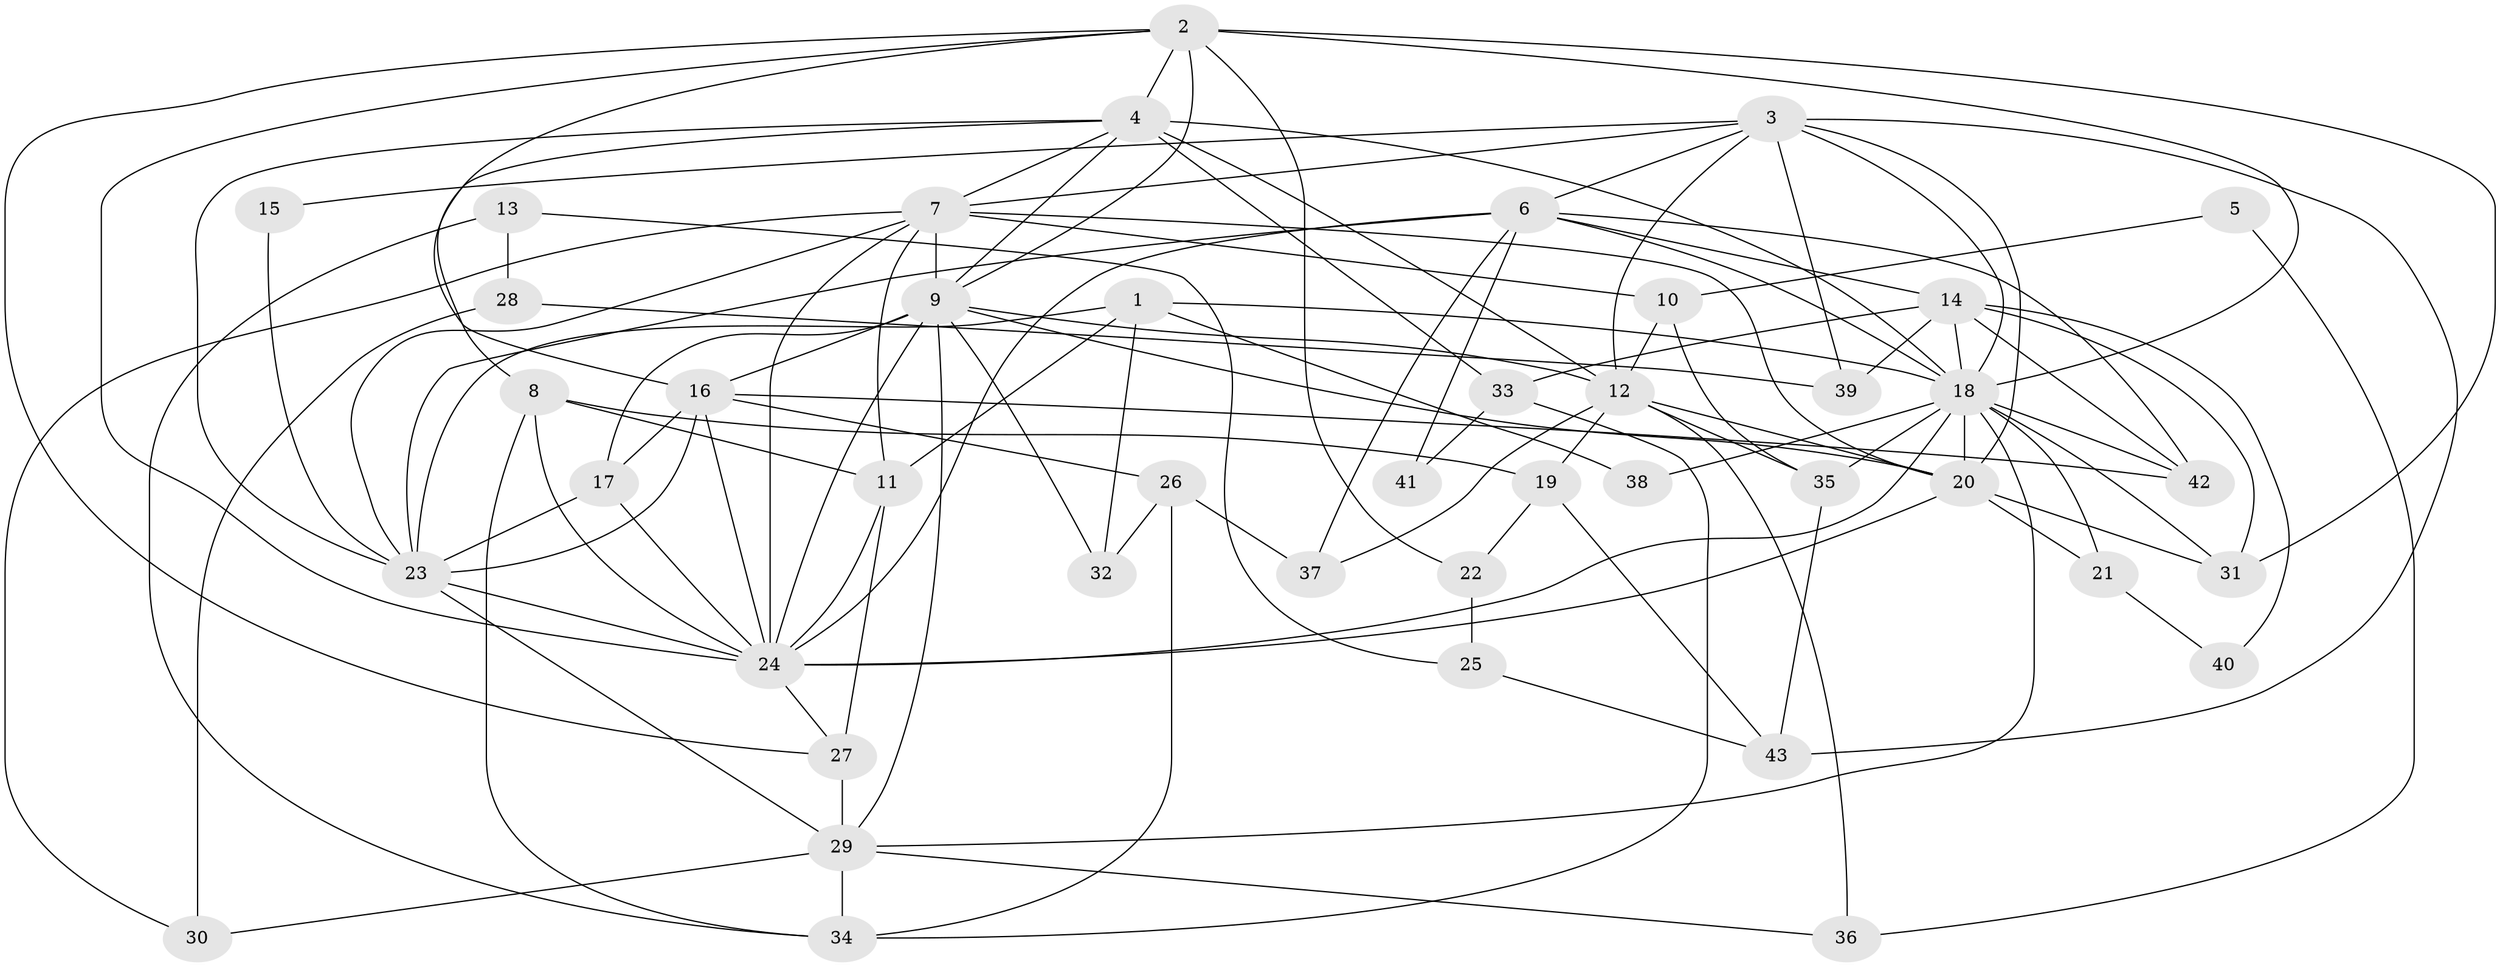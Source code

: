 // original degree distribution, {5: 0.29411764705882354, 4: 0.24705882352941178, 2: 0.12941176470588237, 6: 0.08235294117647059, 3: 0.23529411764705882, 7: 0.011764705882352941}
// Generated by graph-tools (version 1.1) at 2025/51/03/04/25 22:51:08]
// undirected, 43 vertices, 112 edges
graph export_dot {
  node [color=gray90,style=filled];
  1;
  2;
  3;
  4;
  5;
  6;
  7;
  8;
  9;
  10;
  11;
  12;
  13;
  14;
  15;
  16;
  17;
  18;
  19;
  20;
  21;
  22;
  23;
  24;
  25;
  26;
  27;
  28;
  29;
  30;
  31;
  32;
  33;
  34;
  35;
  36;
  37;
  38;
  39;
  40;
  41;
  42;
  43;
  1 -- 11 [weight=1.0];
  1 -- 18 [weight=1.0];
  1 -- 23 [weight=1.0];
  1 -- 32 [weight=1.0];
  1 -- 38 [weight=1.0];
  2 -- 4 [weight=1.0];
  2 -- 9 [weight=1.0];
  2 -- 16 [weight=1.0];
  2 -- 18 [weight=1.0];
  2 -- 22 [weight=1.0];
  2 -- 24 [weight=1.0];
  2 -- 27 [weight=1.0];
  2 -- 31 [weight=1.0];
  3 -- 6 [weight=1.0];
  3 -- 7 [weight=1.0];
  3 -- 12 [weight=1.0];
  3 -- 15 [weight=1.0];
  3 -- 18 [weight=1.0];
  3 -- 20 [weight=1.0];
  3 -- 39 [weight=1.0];
  3 -- 43 [weight=1.0];
  4 -- 7 [weight=1.0];
  4 -- 8 [weight=1.0];
  4 -- 9 [weight=1.0];
  4 -- 12 [weight=1.0];
  4 -- 18 [weight=1.0];
  4 -- 23 [weight=1.0];
  4 -- 33 [weight=1.0];
  5 -- 10 [weight=1.0];
  5 -- 36 [weight=1.0];
  6 -- 14 [weight=1.0];
  6 -- 18 [weight=1.0];
  6 -- 23 [weight=1.0];
  6 -- 24 [weight=1.0];
  6 -- 37 [weight=2.0];
  6 -- 41 [weight=1.0];
  6 -- 42 [weight=1.0];
  7 -- 9 [weight=1.0];
  7 -- 10 [weight=2.0];
  7 -- 11 [weight=1.0];
  7 -- 20 [weight=2.0];
  7 -- 23 [weight=1.0];
  7 -- 24 [weight=3.0];
  7 -- 30 [weight=1.0];
  8 -- 11 [weight=2.0];
  8 -- 19 [weight=1.0];
  8 -- 24 [weight=1.0];
  8 -- 34 [weight=1.0];
  9 -- 12 [weight=1.0];
  9 -- 16 [weight=1.0];
  9 -- 17 [weight=1.0];
  9 -- 20 [weight=1.0];
  9 -- 24 [weight=2.0];
  9 -- 29 [weight=1.0];
  9 -- 32 [weight=1.0];
  10 -- 12 [weight=1.0];
  10 -- 35 [weight=1.0];
  11 -- 24 [weight=1.0];
  11 -- 27 [weight=1.0];
  12 -- 19 [weight=1.0];
  12 -- 20 [weight=3.0];
  12 -- 35 [weight=2.0];
  12 -- 36 [weight=1.0];
  12 -- 37 [weight=1.0];
  13 -- 25 [weight=1.0];
  13 -- 28 [weight=1.0];
  13 -- 34 [weight=1.0];
  14 -- 18 [weight=1.0];
  14 -- 31 [weight=1.0];
  14 -- 33 [weight=1.0];
  14 -- 39 [weight=2.0];
  14 -- 40 [weight=1.0];
  14 -- 42 [weight=1.0];
  15 -- 23 [weight=1.0];
  16 -- 17 [weight=1.0];
  16 -- 23 [weight=1.0];
  16 -- 24 [weight=1.0];
  16 -- 26 [weight=1.0];
  16 -- 42 [weight=1.0];
  17 -- 23 [weight=1.0];
  17 -- 24 [weight=1.0];
  18 -- 20 [weight=4.0];
  18 -- 21 [weight=1.0];
  18 -- 24 [weight=1.0];
  18 -- 29 [weight=1.0];
  18 -- 31 [weight=1.0];
  18 -- 35 [weight=1.0];
  18 -- 38 [weight=1.0];
  18 -- 42 [weight=1.0];
  19 -- 22 [weight=1.0];
  19 -- 43 [weight=1.0];
  20 -- 21 [weight=1.0];
  20 -- 24 [weight=1.0];
  20 -- 31 [weight=1.0];
  21 -- 40 [weight=1.0];
  22 -- 25 [weight=1.0];
  23 -- 24 [weight=1.0];
  23 -- 29 [weight=1.0];
  24 -- 27 [weight=1.0];
  25 -- 43 [weight=1.0];
  26 -- 32 [weight=2.0];
  26 -- 34 [weight=1.0];
  26 -- 37 [weight=1.0];
  27 -- 29 [weight=2.0];
  28 -- 30 [weight=1.0];
  28 -- 39 [weight=1.0];
  29 -- 30 [weight=1.0];
  29 -- 34 [weight=1.0];
  29 -- 36 [weight=1.0];
  33 -- 34 [weight=1.0];
  33 -- 41 [weight=1.0];
  35 -- 43 [weight=1.0];
}
